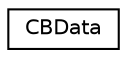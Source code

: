digraph G
{
  edge [fontname="Helvetica",fontsize="10",labelfontname="Helvetica",labelfontsize="10"];
  node [fontname="Helvetica",fontsize="10",shape=record];
  rankdir=LR;
  Node1 [label="CBData",height=0.2,width=0.4,color="black", fillcolor="white", style="filled",URL="$d6/de7/structCBData.html"];
}
